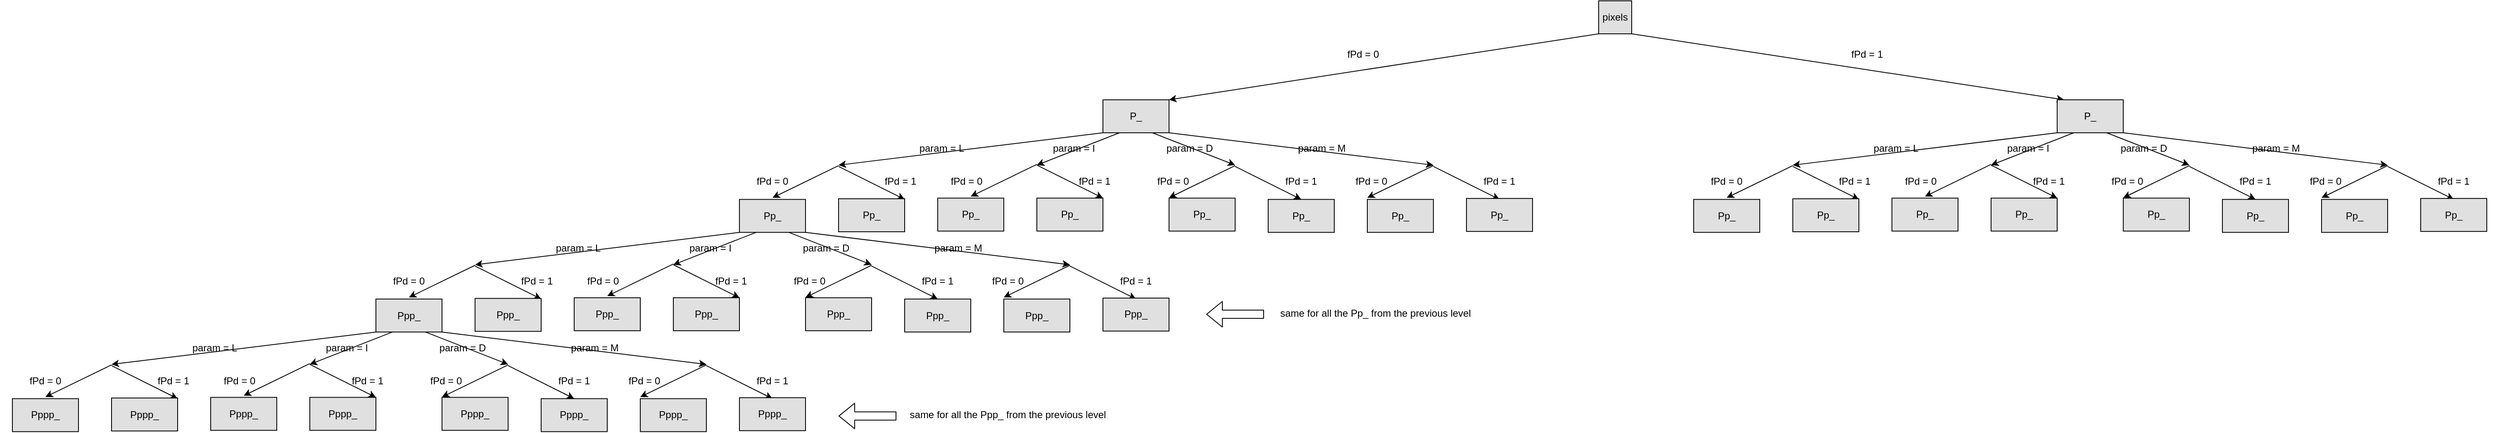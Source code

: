 <mxfile version="15.9.4" type="google"><diagram id="JkkTdEuqqo0cs8GWQDli" name="Page-1"><mxGraphModel dx="3033" dy="1677" grid="1" gridSize="10" guides="1" tooltips="1" connect="1" arrows="1" fold="1" page="1" pageScale="1" pageWidth="850" pageHeight="1100" math="0" shadow="0"><root><mxCell id="0"/><mxCell id="1" parent="0"/><mxCell id="d-iZw4PgkuesMLTho4SG-151" value="" style="rounded=0;whiteSpace=wrap;html=1;fillColor=#E0E0E0;strokeColor=#000000;" parent="1" vertex="1"><mxGeometry x="2045" y="240" width="40" height="40" as="geometry"/></mxCell><mxCell id="d-iZw4PgkuesMLTho4SG-152" value="pixels" style="text;html=1;strokeColor=none;fillColor=none;align=center;verticalAlign=middle;whiteSpace=wrap;rounded=0;" parent="1" vertex="1"><mxGeometry x="2045" y="250" width="40" height="20" as="geometry"/></mxCell><mxCell id="d-iZw4PgkuesMLTho4SG-154" value="" style="endArrow=classic;html=1;exitX=0;exitY=1;exitDx=0;exitDy=0;" parent="1" source="d-iZw4PgkuesMLTho4SG-151" edge="1"><mxGeometry width="50" height="50" relative="1" as="geometry"><mxPoint x="2035" y="290" as="sourcePoint"/><mxPoint x="1525" y="360" as="targetPoint"/></mxGeometry></mxCell><mxCell id="d-iZw4PgkuesMLTho4SG-157" value="P_" style="rounded=0;whiteSpace=wrap;html=1;fillColor=#E0E0E0;strokeColor=#000000;" parent="1" vertex="1"><mxGeometry x="1445" y="360" width="80" height="40" as="geometry"/></mxCell><mxCell id="d-iZw4PgkuesMLTho4SG-155" value="" style="endArrow=classic;html=1;exitX=1;exitY=1;exitDx=0;exitDy=0;" parent="1" source="d-iZw4PgkuesMLTho4SG-151" edge="1"><mxGeometry width="50" height="50" relative="1" as="geometry"><mxPoint x="2085" y="290" as="sourcePoint"/><mxPoint x="2608.333" y="360" as="targetPoint"/></mxGeometry></mxCell><mxCell id="d-iZw4PgkuesMLTho4SG-159" value="fPd = 1" style="text;html=1;strokeColor=none;fillColor=none;align=center;verticalAlign=middle;whiteSpace=wrap;rounded=0;" parent="1" vertex="1"><mxGeometry x="2315" y="294.7" width="110" height="20" as="geometry"/></mxCell><mxCell id="d-iZw4PgkuesMLTho4SG-160" value="fPd = 0" style="text;html=1;strokeColor=none;fillColor=none;align=center;verticalAlign=middle;whiteSpace=wrap;rounded=0;" parent="1" vertex="1"><mxGeometry x="1705" y="294.7" width="110" height="20" as="geometry"/></mxCell><mxCell id="d-iZw4PgkuesMLTho4SG-161" value="" style="endArrow=classic;html=1;exitX=0;exitY=1;exitDx=0;exitDy=0;" parent="1" source="d-iZw4PgkuesMLTho4SG-157" edge="1"><mxGeometry width="50" height="50" relative="1" as="geometry"><mxPoint x="1445" y="404" as="sourcePoint"/><mxPoint x="1125" y="439.21" as="targetPoint"/></mxGeometry></mxCell><mxCell id="d-iZw4PgkuesMLTho4SG-162" value="" style="endArrow=classic;html=1;exitX=0.25;exitY=1;exitDx=0;exitDy=0;" parent="1" source="d-iZw4PgkuesMLTho4SG-157" edge="1"><mxGeometry width="50" height="50" relative="1" as="geometry"><mxPoint x="1555.0" y="415.9" as="sourcePoint"/><mxPoint x="1365" y="439.21" as="targetPoint"/></mxGeometry></mxCell><mxCell id="d-iZw4PgkuesMLTho4SG-163" value="" style="endArrow=classic;html=1;exitX=0.75;exitY=1;exitDx=0;exitDy=0;" parent="1" source="d-iZw4PgkuesMLTho4SG-157" edge="1"><mxGeometry width="50" height="50" relative="1" as="geometry"><mxPoint x="1525" y="410.9" as="sourcePoint"/><mxPoint x="1605" y="439.21" as="targetPoint"/></mxGeometry></mxCell><mxCell id="d-iZw4PgkuesMLTho4SG-164" value="" style="endArrow=classic;html=1;exitX=1;exitY=1;exitDx=0;exitDy=0;" parent="1" source="d-iZw4PgkuesMLTho4SG-157" edge="1"><mxGeometry width="50" height="50" relative="1" as="geometry"><mxPoint x="1875" y="470" as="sourcePoint"/><mxPoint x="1845" y="439.21" as="targetPoint"/></mxGeometry></mxCell><mxCell id="d-iZw4PgkuesMLTho4SG-165" value="Pp_" style="rounded=0;whiteSpace=wrap;html=1;fillColor=#E0E0E0;strokeColor=#000000;" parent="1" vertex="1"><mxGeometry x="1245" y="479.21" width="80" height="40" as="geometry"/></mxCell><mxCell id="d-iZw4PgkuesMLTho4SG-167" value="Pp_" style="rounded=0;whiteSpace=wrap;html=1;fillColor=#E0E0E0;strokeColor=#000000;" parent="1" vertex="1"><mxGeometry x="1645" y="480.78" width="80" height="40" as="geometry"/></mxCell><mxCell id="d-iZw4PgkuesMLTho4SG-168" value="Pp_" style="rounded=0;whiteSpace=wrap;html=1;fillColor=#E0E0E0;strokeColor=#000000;" parent="1" vertex="1"><mxGeometry x="1765" y="480.78" width="80" height="40" as="geometry"/></mxCell><mxCell id="d-iZw4PgkuesMLTho4SG-169" value="" style="endArrow=classic;html=1;exitX=0;exitY=1;exitDx=0;exitDy=0;" parent="1" edge="1"><mxGeometry width="50" height="50" relative="1" as="geometry"><mxPoint x="1365" y="438.27" as="sourcePoint"/><mxPoint x="1285" y="477.21" as="targetPoint"/></mxGeometry></mxCell><mxCell id="d-iZw4PgkuesMLTho4SG-170" value="" style="endArrow=classic;html=1;" parent="1" edge="1"><mxGeometry width="50" height="50" relative="1" as="geometry"><mxPoint x="1365" y="439.21" as="sourcePoint"/><mxPoint x="1445" y="479.21" as="targetPoint"/></mxGeometry></mxCell><mxCell id="d-iZw4PgkuesMLTho4SG-171" value="" style="endArrow=classic;html=1;exitX=0;exitY=1;exitDx=0;exitDy=0;" parent="1" edge="1"><mxGeometry width="50" height="50" relative="1" as="geometry"><mxPoint x="1605" y="439.84" as="sourcePoint"/><mxPoint x="1525" y="478.78" as="targetPoint"/></mxGeometry></mxCell><mxCell id="d-iZw4PgkuesMLTho4SG-172" value="" style="endArrow=classic;html=1;" parent="1" edge="1"><mxGeometry width="50" height="50" relative="1" as="geometry"><mxPoint x="1605" y="440.78" as="sourcePoint"/><mxPoint x="1685" y="480.78" as="targetPoint"/></mxGeometry></mxCell><mxCell id="d-iZw4PgkuesMLTho4SG-173" value="" style="endArrow=classic;html=1;exitX=0;exitY=1;exitDx=0;exitDy=0;" parent="1" edge="1"><mxGeometry width="50" height="50" relative="1" as="geometry"><mxPoint x="1125" y="439.84" as="sourcePoint"/><mxPoint x="1045" y="478.78" as="targetPoint"/></mxGeometry></mxCell><mxCell id="d-iZw4PgkuesMLTho4SG-174" value="" style="endArrow=classic;html=1;" parent="1" edge="1"><mxGeometry width="50" height="50" relative="1" as="geometry"><mxPoint x="1125" y="440.78" as="sourcePoint"/><mxPoint x="1205" y="480.78" as="targetPoint"/></mxGeometry></mxCell><mxCell id="d-iZw4PgkuesMLTho4SG-175" value="" style="endArrow=classic;html=1;exitX=0;exitY=1;exitDx=0;exitDy=0;" parent="1" edge="1"><mxGeometry width="50" height="50" relative="1" as="geometry"><mxPoint x="1845" y="439.84" as="sourcePoint"/><mxPoint x="1765" y="478.78" as="targetPoint"/></mxGeometry></mxCell><mxCell id="d-iZw4PgkuesMLTho4SG-176" value="" style="endArrow=classic;html=1;" parent="1" edge="1"><mxGeometry width="50" height="50" relative="1" as="geometry"><mxPoint x="1845" y="440.78" as="sourcePoint"/><mxPoint x="1925" y="480.78" as="targetPoint"/></mxGeometry></mxCell><mxCell id="d-iZw4PgkuesMLTho4SG-177" value="Pp_" style="rounded=0;whiteSpace=wrap;html=1;fillColor=#E0E0E0;strokeColor=#000000;" parent="1" vertex="1"><mxGeometry x="1885" y="479.61" width="80" height="40" as="geometry"/></mxCell><mxCell id="d-iZw4PgkuesMLTho4SG-178" value="Pp_" style="rounded=0;whiteSpace=wrap;html=1;fillColor=#E0E0E0;strokeColor=#000000;" parent="1" vertex="1"><mxGeometry x="1525" y="479.21" width="80" height="40" as="geometry"/></mxCell><mxCell id="d-iZw4PgkuesMLTho4SG-179" value="Pp_" style="rounded=0;whiteSpace=wrap;html=1;fillColor=#E0E0E0;strokeColor=#000000;" parent="1" vertex="1"><mxGeometry x="1365" y="479.21" width="80" height="40" as="geometry"/></mxCell><mxCell id="d-iZw4PgkuesMLTho4SG-180" value="Pp_" style="rounded=0;whiteSpace=wrap;html=1;fillColor=#E0E0E0;strokeColor=#000000;" parent="1" vertex="1"><mxGeometry x="1125" y="480" width="80" height="40" as="geometry"/></mxCell><mxCell id="d-iZw4PgkuesMLTho4SG-181" value="Pp_" style="rounded=0;whiteSpace=wrap;html=1;fillColor=#E0E0E0;strokeColor=#000000;" parent="1" vertex="1"><mxGeometry x="1005" y="480.78" width="80" height="40" as="geometry"/></mxCell><mxCell id="d-iZw4PgkuesMLTho4SG-182" value="fPd = 0" style="text;html=1;strokeColor=none;fillColor=none;align=center;verticalAlign=middle;whiteSpace=wrap;rounded=0;" parent="1" vertex="1"><mxGeometry x="990" y="449.21" width="110" height="20" as="geometry"/></mxCell><mxCell id="d-iZw4PgkuesMLTho4SG-183" value="fPd = 1" style="text;html=1;strokeColor=none;fillColor=none;align=center;verticalAlign=middle;whiteSpace=wrap;rounded=0;" parent="1" vertex="1"><mxGeometry x="1145" y="449.21" width="110" height="20" as="geometry"/></mxCell><mxCell id="d-iZw4PgkuesMLTho4SG-185" value="fPd = 0" style="text;html=1;strokeColor=none;fillColor=none;align=center;verticalAlign=middle;whiteSpace=wrap;rounded=0;" parent="1" vertex="1"><mxGeometry x="1225" y="449.21" width="110" height="20" as="geometry"/></mxCell><mxCell id="d-iZw4PgkuesMLTho4SG-186" value="fPd = 1" style="text;html=1;strokeColor=none;fillColor=none;align=center;verticalAlign=middle;whiteSpace=wrap;rounded=0;" parent="1" vertex="1"><mxGeometry x="1380" y="449.21" width="110" height="20" as="geometry"/></mxCell><mxCell id="d-iZw4PgkuesMLTho4SG-187" value="fPd = 0" style="text;html=1;strokeColor=none;fillColor=none;align=center;verticalAlign=middle;whiteSpace=wrap;rounded=0;" parent="1" vertex="1"><mxGeometry x="1475" y="449.21" width="110" height="20" as="geometry"/></mxCell><mxCell id="d-iZw4PgkuesMLTho4SG-188" value="fPd = 1" style="text;html=1;strokeColor=none;fillColor=none;align=center;verticalAlign=middle;whiteSpace=wrap;rounded=0;" parent="1" vertex="1"><mxGeometry x="1630" y="449.21" width="110" height="20" as="geometry"/></mxCell><mxCell id="d-iZw4PgkuesMLTho4SG-189" value="fPd = 0" style="text;html=1;strokeColor=none;fillColor=none;align=center;verticalAlign=middle;whiteSpace=wrap;rounded=0;" parent="1" vertex="1"><mxGeometry x="1715" y="449.21" width="110" height="20" as="geometry"/></mxCell><mxCell id="d-iZw4PgkuesMLTho4SG-190" value="fPd = 1" style="text;html=1;strokeColor=none;fillColor=none;align=center;verticalAlign=middle;whiteSpace=wrap;rounded=0;" parent="1" vertex="1"><mxGeometry x="1870" y="449.21" width="110" height="20" as="geometry"/></mxCell><mxCell id="d-iZw4PgkuesMLTho4SG-191" value="param = L" style="text;html=1;strokeColor=none;fillColor=none;align=center;verticalAlign=middle;whiteSpace=wrap;rounded=0;" parent="1" vertex="1"><mxGeometry x="1195" y="409.21" width="110" height="20" as="geometry"/></mxCell><mxCell id="d-iZw4PgkuesMLTho4SG-192" value="param = D" style="text;html=1;strokeColor=none;fillColor=none;align=center;verticalAlign=middle;whiteSpace=wrap;rounded=0;" parent="1" vertex="1"><mxGeometry x="1495" y="409.21" width="110" height="20" as="geometry"/></mxCell><mxCell id="d-iZw4PgkuesMLTho4SG-193" value="param = I" style="text;html=1;strokeColor=none;fillColor=none;align=center;verticalAlign=middle;whiteSpace=wrap;rounded=0;" parent="1" vertex="1"><mxGeometry x="1355" y="409.21" width="110" height="20" as="geometry"/></mxCell><mxCell id="d-iZw4PgkuesMLTho4SG-194" value="param = M" style="text;html=1;strokeColor=none;fillColor=none;align=center;verticalAlign=middle;whiteSpace=wrap;rounded=0;" parent="1" vertex="1"><mxGeometry x="1655" y="409.21" width="110" height="20" as="geometry"/></mxCell><mxCell id="d-iZw4PgkuesMLTho4SG-195" value="P_" style="rounded=0;whiteSpace=wrap;html=1;fillColor=#E0E0E0;strokeColor=#000000;" parent="1" vertex="1"><mxGeometry x="2600" y="360" width="80" height="40" as="geometry"/></mxCell><mxCell id="d-iZw4PgkuesMLTho4SG-196" value="" style="endArrow=classic;html=1;exitX=0;exitY=1;exitDx=0;exitDy=0;" parent="1" source="d-iZw4PgkuesMLTho4SG-195" edge="1"><mxGeometry width="50" height="50" relative="1" as="geometry"><mxPoint x="2600" y="404" as="sourcePoint"/><mxPoint x="2280" y="439.21" as="targetPoint"/></mxGeometry></mxCell><mxCell id="d-iZw4PgkuesMLTho4SG-197" value="" style="endArrow=classic;html=1;exitX=0.25;exitY=1;exitDx=0;exitDy=0;" parent="1" source="d-iZw4PgkuesMLTho4SG-195" edge="1"><mxGeometry width="50" height="50" relative="1" as="geometry"><mxPoint x="2710" y="415.9" as="sourcePoint"/><mxPoint x="2520" y="439.21" as="targetPoint"/></mxGeometry></mxCell><mxCell id="d-iZw4PgkuesMLTho4SG-198" value="" style="endArrow=classic;html=1;exitX=0.75;exitY=1;exitDx=0;exitDy=0;" parent="1" source="d-iZw4PgkuesMLTho4SG-195" edge="1"><mxGeometry width="50" height="50" relative="1" as="geometry"><mxPoint x="2680" y="410.9" as="sourcePoint"/><mxPoint x="2760" y="439.21" as="targetPoint"/></mxGeometry></mxCell><mxCell id="d-iZw4PgkuesMLTho4SG-199" value="" style="endArrow=classic;html=1;exitX=1;exitY=1;exitDx=0;exitDy=0;" parent="1" source="d-iZw4PgkuesMLTho4SG-195" edge="1"><mxGeometry width="50" height="50" relative="1" as="geometry"><mxPoint x="3030" y="470" as="sourcePoint"/><mxPoint x="3000" y="439.21" as="targetPoint"/></mxGeometry></mxCell><mxCell id="d-iZw4PgkuesMLTho4SG-200" value="Pp_" style="rounded=0;whiteSpace=wrap;html=1;fillColor=#E0E0E0;strokeColor=#000000;" parent="1" vertex="1"><mxGeometry x="2400" y="479.21" width="80" height="40" as="geometry"/></mxCell><mxCell id="d-iZw4PgkuesMLTho4SG-201" value="Pp_" style="rounded=0;whiteSpace=wrap;html=1;fillColor=#E0E0E0;strokeColor=#000000;" parent="1" vertex="1"><mxGeometry x="2800" y="480.78" width="80" height="40" as="geometry"/></mxCell><mxCell id="d-iZw4PgkuesMLTho4SG-202" value="Pp_" style="rounded=0;whiteSpace=wrap;html=1;fillColor=#E0E0E0;strokeColor=#000000;" parent="1" vertex="1"><mxGeometry x="2920" y="480.78" width="80" height="40" as="geometry"/></mxCell><mxCell id="d-iZw4PgkuesMLTho4SG-203" value="" style="endArrow=classic;html=1;exitX=0;exitY=1;exitDx=0;exitDy=0;" parent="1" edge="1"><mxGeometry width="50" height="50" relative="1" as="geometry"><mxPoint x="2520" y="438.27" as="sourcePoint"/><mxPoint x="2440" y="477.21" as="targetPoint"/></mxGeometry></mxCell><mxCell id="d-iZw4PgkuesMLTho4SG-204" value="" style="endArrow=classic;html=1;" parent="1" edge="1"><mxGeometry width="50" height="50" relative="1" as="geometry"><mxPoint x="2520" y="439.21" as="sourcePoint"/><mxPoint x="2600" y="479.21" as="targetPoint"/></mxGeometry></mxCell><mxCell id="d-iZw4PgkuesMLTho4SG-205" value="" style="endArrow=classic;html=1;exitX=0;exitY=1;exitDx=0;exitDy=0;" parent="1" edge="1"><mxGeometry width="50" height="50" relative="1" as="geometry"><mxPoint x="2760" y="439.84" as="sourcePoint"/><mxPoint x="2680" y="478.78" as="targetPoint"/></mxGeometry></mxCell><mxCell id="d-iZw4PgkuesMLTho4SG-206" value="" style="endArrow=classic;html=1;" parent="1" edge="1"><mxGeometry width="50" height="50" relative="1" as="geometry"><mxPoint x="2760" y="440.78" as="sourcePoint"/><mxPoint x="2840" y="480.78" as="targetPoint"/></mxGeometry></mxCell><mxCell id="d-iZw4PgkuesMLTho4SG-207" value="" style="endArrow=classic;html=1;exitX=0;exitY=1;exitDx=0;exitDy=0;" parent="1" edge="1"><mxGeometry width="50" height="50" relative="1" as="geometry"><mxPoint x="2280" y="439.84" as="sourcePoint"/><mxPoint x="2200" y="478.78" as="targetPoint"/></mxGeometry></mxCell><mxCell id="d-iZw4PgkuesMLTho4SG-208" value="" style="endArrow=classic;html=1;" parent="1" edge="1"><mxGeometry width="50" height="50" relative="1" as="geometry"><mxPoint x="2280" y="440.78" as="sourcePoint"/><mxPoint x="2360" y="480.78" as="targetPoint"/></mxGeometry></mxCell><mxCell id="d-iZw4PgkuesMLTho4SG-209" value="" style="endArrow=classic;html=1;exitX=0;exitY=1;exitDx=0;exitDy=0;" parent="1" edge="1"><mxGeometry width="50" height="50" relative="1" as="geometry"><mxPoint x="3000" y="439.84" as="sourcePoint"/><mxPoint x="2920" y="478.78" as="targetPoint"/></mxGeometry></mxCell><mxCell id="d-iZw4PgkuesMLTho4SG-210" value="" style="endArrow=classic;html=1;" parent="1" edge="1"><mxGeometry width="50" height="50" relative="1" as="geometry"><mxPoint x="3000" y="440.78" as="sourcePoint"/><mxPoint x="3080" y="480.78" as="targetPoint"/></mxGeometry></mxCell><mxCell id="d-iZw4PgkuesMLTho4SG-211" value="Pp_" style="rounded=0;whiteSpace=wrap;html=1;fillColor=#E0E0E0;strokeColor=#000000;" parent="1" vertex="1"><mxGeometry x="3040" y="479.61" width="80" height="40" as="geometry"/></mxCell><mxCell id="d-iZw4PgkuesMLTho4SG-212" value="Pp_" style="rounded=0;whiteSpace=wrap;html=1;fillColor=#E0E0E0;strokeColor=#000000;" parent="1" vertex="1"><mxGeometry x="2680" y="479.21" width="80" height="40" as="geometry"/></mxCell><mxCell id="d-iZw4PgkuesMLTho4SG-213" value="Pp_" style="rounded=0;whiteSpace=wrap;html=1;fillColor=#E0E0E0;strokeColor=#000000;" parent="1" vertex="1"><mxGeometry x="2520" y="479.21" width="80" height="40" as="geometry"/></mxCell><mxCell id="d-iZw4PgkuesMLTho4SG-214" value="Pp_" style="rounded=0;whiteSpace=wrap;html=1;fillColor=#E0E0E0;strokeColor=#000000;" parent="1" vertex="1"><mxGeometry x="2280" y="480" width="80" height="40" as="geometry"/></mxCell><mxCell id="d-iZw4PgkuesMLTho4SG-215" value="Pp_" style="rounded=0;whiteSpace=wrap;html=1;fillColor=#E0E0E0;strokeColor=#000000;" parent="1" vertex="1"><mxGeometry x="2160" y="480.78" width="80" height="40" as="geometry"/></mxCell><mxCell id="d-iZw4PgkuesMLTho4SG-216" value="fPd = 0" style="text;html=1;strokeColor=none;fillColor=none;align=center;verticalAlign=middle;whiteSpace=wrap;rounded=0;" parent="1" vertex="1"><mxGeometry x="2145" y="449.21" width="110" height="20" as="geometry"/></mxCell><mxCell id="d-iZw4PgkuesMLTho4SG-217" value="fPd = 1" style="text;html=1;strokeColor=none;fillColor=none;align=center;verticalAlign=middle;whiteSpace=wrap;rounded=0;" parent="1" vertex="1"><mxGeometry x="2300" y="449.21" width="110" height="20" as="geometry"/></mxCell><mxCell id="d-iZw4PgkuesMLTho4SG-218" value="fPd = 0" style="text;html=1;strokeColor=none;fillColor=none;align=center;verticalAlign=middle;whiteSpace=wrap;rounded=0;" parent="1" vertex="1"><mxGeometry x="2380" y="449.21" width="110" height="20" as="geometry"/></mxCell><mxCell id="d-iZw4PgkuesMLTho4SG-219" value="fPd = 1" style="text;html=1;strokeColor=none;fillColor=none;align=center;verticalAlign=middle;whiteSpace=wrap;rounded=0;" parent="1" vertex="1"><mxGeometry x="2535" y="449.21" width="110" height="20" as="geometry"/></mxCell><mxCell id="d-iZw4PgkuesMLTho4SG-220" value="fPd = 0" style="text;html=1;strokeColor=none;fillColor=none;align=center;verticalAlign=middle;whiteSpace=wrap;rounded=0;" parent="1" vertex="1"><mxGeometry x="2630" y="449.21" width="110" height="20" as="geometry"/></mxCell><mxCell id="d-iZw4PgkuesMLTho4SG-221" value="fPd = 1" style="text;html=1;strokeColor=none;fillColor=none;align=center;verticalAlign=middle;whiteSpace=wrap;rounded=0;" parent="1" vertex="1"><mxGeometry x="2785" y="449.21" width="110" height="20" as="geometry"/></mxCell><mxCell id="d-iZw4PgkuesMLTho4SG-222" value="fPd = 0" style="text;html=1;strokeColor=none;fillColor=none;align=center;verticalAlign=middle;whiteSpace=wrap;rounded=0;" parent="1" vertex="1"><mxGeometry x="2870" y="449.21" width="110" height="20" as="geometry"/></mxCell><mxCell id="d-iZw4PgkuesMLTho4SG-223" value="fPd = 1" style="text;html=1;strokeColor=none;fillColor=none;align=center;verticalAlign=middle;whiteSpace=wrap;rounded=0;" parent="1" vertex="1"><mxGeometry x="3025" y="449.21" width="110" height="20" as="geometry"/></mxCell><mxCell id="d-iZw4PgkuesMLTho4SG-224" value="param = L" style="text;html=1;strokeColor=none;fillColor=none;align=center;verticalAlign=middle;whiteSpace=wrap;rounded=0;" parent="1" vertex="1"><mxGeometry x="2350" y="409.21" width="110" height="20" as="geometry"/></mxCell><mxCell id="d-iZw4PgkuesMLTho4SG-225" value="param = D" style="text;html=1;strokeColor=none;fillColor=none;align=center;verticalAlign=middle;whiteSpace=wrap;rounded=0;" parent="1" vertex="1"><mxGeometry x="2650" y="409.21" width="110" height="20" as="geometry"/></mxCell><mxCell id="d-iZw4PgkuesMLTho4SG-226" value="param = I" style="text;html=1;strokeColor=none;fillColor=none;align=center;verticalAlign=middle;whiteSpace=wrap;rounded=0;" parent="1" vertex="1"><mxGeometry x="2510" y="409.21" width="110" height="20" as="geometry"/></mxCell><mxCell id="d-iZw4PgkuesMLTho4SG-227" value="param = M" style="text;html=1;strokeColor=none;fillColor=none;align=center;verticalAlign=middle;whiteSpace=wrap;rounded=0;" parent="1" vertex="1"><mxGeometry x="2810" y="409.21" width="110" height="20" as="geometry"/></mxCell><mxCell id="d-iZw4PgkuesMLTho4SG-231" value="" style="endArrow=classic;html=1;exitX=0;exitY=1;exitDx=0;exitDy=0;" parent="1" edge="1"><mxGeometry width="50" height="50" relative="1" as="geometry"><mxPoint x="1005.0" y="520.79" as="sourcePoint"/><mxPoint x="685" y="560" as="targetPoint"/></mxGeometry></mxCell><mxCell id="d-iZw4PgkuesMLTho4SG-232" value="" style="endArrow=classic;html=1;exitX=0.25;exitY=1;exitDx=0;exitDy=0;" parent="1" edge="1"><mxGeometry width="50" height="50" relative="1" as="geometry"><mxPoint x="1025.0" y="520.79" as="sourcePoint"/><mxPoint x="925" y="560" as="targetPoint"/></mxGeometry></mxCell><mxCell id="d-iZw4PgkuesMLTho4SG-233" value="" style="endArrow=classic;html=1;exitX=0.75;exitY=1;exitDx=0;exitDy=0;" parent="1" edge="1"><mxGeometry width="50" height="50" relative="1" as="geometry"><mxPoint x="1065.0" y="520.79" as="sourcePoint"/><mxPoint x="1165" y="560" as="targetPoint"/></mxGeometry></mxCell><mxCell id="d-iZw4PgkuesMLTho4SG-234" value="" style="endArrow=classic;html=1;exitX=1;exitY=1;exitDx=0;exitDy=0;" parent="1" edge="1"><mxGeometry width="50" height="50" relative="1" as="geometry"><mxPoint x="1085.0" y="520.79" as="sourcePoint"/><mxPoint x="1405" y="560" as="targetPoint"/></mxGeometry></mxCell><mxCell id="d-iZw4PgkuesMLTho4SG-235" value="Ppp_" style="rounded=0;whiteSpace=wrap;html=1;fillColor=#E0E0E0;strokeColor=#000000;" parent="1" vertex="1"><mxGeometry x="805" y="600" width="80" height="40" as="geometry"/></mxCell><mxCell id="d-iZw4PgkuesMLTho4SG-236" value="Ppp_" style="rounded=0;whiteSpace=wrap;html=1;fillColor=#E0E0E0;strokeColor=#000000;" parent="1" vertex="1"><mxGeometry x="1205" y="601.57" width="80" height="40" as="geometry"/></mxCell><mxCell id="d-iZw4PgkuesMLTho4SG-237" value="Ppp_" style="rounded=0;whiteSpace=wrap;html=1;fillColor=#E0E0E0;strokeColor=#000000;" parent="1" vertex="1"><mxGeometry x="1325" y="601.57" width="80" height="40" as="geometry"/></mxCell><mxCell id="d-iZw4PgkuesMLTho4SG-238" value="" style="endArrow=classic;html=1;exitX=0;exitY=1;exitDx=0;exitDy=0;" parent="1" edge="1"><mxGeometry width="50" height="50" relative="1" as="geometry"><mxPoint x="925" y="559.06" as="sourcePoint"/><mxPoint x="845" y="598" as="targetPoint"/></mxGeometry></mxCell><mxCell id="d-iZw4PgkuesMLTho4SG-239" value="" style="endArrow=classic;html=1;" parent="1" edge="1"><mxGeometry width="50" height="50" relative="1" as="geometry"><mxPoint x="925" y="560" as="sourcePoint"/><mxPoint x="1005" y="600" as="targetPoint"/></mxGeometry></mxCell><mxCell id="d-iZw4PgkuesMLTho4SG-240" value="" style="endArrow=classic;html=1;exitX=0;exitY=1;exitDx=0;exitDy=0;" parent="1" edge="1"><mxGeometry width="50" height="50" relative="1" as="geometry"><mxPoint x="1165" y="560.63" as="sourcePoint"/><mxPoint x="1085" y="599.57" as="targetPoint"/></mxGeometry></mxCell><mxCell id="d-iZw4PgkuesMLTho4SG-241" value="" style="endArrow=classic;html=1;" parent="1" edge="1"><mxGeometry width="50" height="50" relative="1" as="geometry"><mxPoint x="1165" y="561.57" as="sourcePoint"/><mxPoint x="1245" y="601.57" as="targetPoint"/></mxGeometry></mxCell><mxCell id="d-iZw4PgkuesMLTho4SG-242" value="" style="endArrow=classic;html=1;exitX=0;exitY=1;exitDx=0;exitDy=0;" parent="1" edge="1"><mxGeometry width="50" height="50" relative="1" as="geometry"><mxPoint x="685" y="560.63" as="sourcePoint"/><mxPoint x="605" y="599.57" as="targetPoint"/></mxGeometry></mxCell><mxCell id="d-iZw4PgkuesMLTho4SG-243" value="" style="endArrow=classic;html=1;" parent="1" edge="1"><mxGeometry width="50" height="50" relative="1" as="geometry"><mxPoint x="685" y="561.57" as="sourcePoint"/><mxPoint x="765" y="601.57" as="targetPoint"/></mxGeometry></mxCell><mxCell id="d-iZw4PgkuesMLTho4SG-244" value="" style="endArrow=classic;html=1;exitX=0;exitY=1;exitDx=0;exitDy=0;" parent="1" edge="1"><mxGeometry width="50" height="50" relative="1" as="geometry"><mxPoint x="1405" y="560.63" as="sourcePoint"/><mxPoint x="1325" y="599.57" as="targetPoint"/></mxGeometry></mxCell><mxCell id="d-iZw4PgkuesMLTho4SG-245" value="" style="endArrow=classic;html=1;" parent="1" edge="1"><mxGeometry width="50" height="50" relative="1" as="geometry"><mxPoint x="1405" y="561.57" as="sourcePoint"/><mxPoint x="1485" y="601.57" as="targetPoint"/></mxGeometry></mxCell><mxCell id="d-iZw4PgkuesMLTho4SG-246" value="Ppp_" style="rounded=0;whiteSpace=wrap;html=1;fillColor=#E0E0E0;strokeColor=#000000;" parent="1" vertex="1"><mxGeometry x="1445" y="600.4" width="80" height="40" as="geometry"/></mxCell><mxCell id="d-iZw4PgkuesMLTho4SG-247" value="Ppp_" style="rounded=0;whiteSpace=wrap;html=1;fillColor=#E0E0E0;strokeColor=#000000;" parent="1" vertex="1"><mxGeometry x="1085" y="600.0" width="80" height="40" as="geometry"/></mxCell><mxCell id="d-iZw4PgkuesMLTho4SG-248" value="Ppp_" style="rounded=0;whiteSpace=wrap;html=1;fillColor=#E0E0E0;strokeColor=#000000;" parent="1" vertex="1"><mxGeometry x="925" y="600.0" width="80" height="40" as="geometry"/></mxCell><mxCell id="d-iZw4PgkuesMLTho4SG-249" value="Ppp_" style="rounded=0;whiteSpace=wrap;html=1;fillColor=#E0E0E0;strokeColor=#000000;" parent="1" vertex="1"><mxGeometry x="685" y="600.79" width="80" height="40" as="geometry"/></mxCell><mxCell id="d-iZw4PgkuesMLTho4SG-250" value="Ppp_" style="rounded=0;whiteSpace=wrap;html=1;fillColor=#E0E0E0;strokeColor=#000000;" parent="1" vertex="1"><mxGeometry x="565" y="601.57" width="80" height="40" as="geometry"/></mxCell><mxCell id="d-iZw4PgkuesMLTho4SG-251" value="fPd = 0" style="text;html=1;strokeColor=none;fillColor=none;align=center;verticalAlign=middle;whiteSpace=wrap;rounded=0;" parent="1" vertex="1"><mxGeometry x="550" y="570" width="110" height="20" as="geometry"/></mxCell><mxCell id="d-iZw4PgkuesMLTho4SG-252" value="fPd = 1" style="text;html=1;strokeColor=none;fillColor=none;align=center;verticalAlign=middle;whiteSpace=wrap;rounded=0;" parent="1" vertex="1"><mxGeometry x="705" y="570" width="110" height="20" as="geometry"/></mxCell><mxCell id="d-iZw4PgkuesMLTho4SG-253" value="fPd = 0" style="text;html=1;strokeColor=none;fillColor=none;align=center;verticalAlign=middle;whiteSpace=wrap;rounded=0;" parent="1" vertex="1"><mxGeometry x="785" y="570" width="110" height="20" as="geometry"/></mxCell><mxCell id="d-iZw4PgkuesMLTho4SG-254" value="fPd = 1" style="text;html=1;strokeColor=none;fillColor=none;align=center;verticalAlign=middle;whiteSpace=wrap;rounded=0;" parent="1" vertex="1"><mxGeometry x="940" y="570" width="110" height="20" as="geometry"/></mxCell><mxCell id="d-iZw4PgkuesMLTho4SG-255" value="fPd = 0" style="text;html=1;strokeColor=none;fillColor=none;align=center;verticalAlign=middle;whiteSpace=wrap;rounded=0;" parent="1" vertex="1"><mxGeometry x="1035" y="570" width="110" height="20" as="geometry"/></mxCell><mxCell id="d-iZw4PgkuesMLTho4SG-256" value="fPd = 1" style="text;html=1;strokeColor=none;fillColor=none;align=center;verticalAlign=middle;whiteSpace=wrap;rounded=0;" parent="1" vertex="1"><mxGeometry x="1190" y="570" width="110" height="20" as="geometry"/></mxCell><mxCell id="d-iZw4PgkuesMLTho4SG-257" value="fPd = 0" style="text;html=1;strokeColor=none;fillColor=none;align=center;verticalAlign=middle;whiteSpace=wrap;rounded=0;" parent="1" vertex="1"><mxGeometry x="1275" y="570" width="110" height="20" as="geometry"/></mxCell><mxCell id="d-iZw4PgkuesMLTho4SG-258" value="fPd = 1" style="text;html=1;strokeColor=none;fillColor=none;align=center;verticalAlign=middle;whiteSpace=wrap;rounded=0;" parent="1" vertex="1"><mxGeometry x="1430" y="570" width="110" height="20" as="geometry"/></mxCell><mxCell id="d-iZw4PgkuesMLTho4SG-259" value="param = L" style="text;html=1;strokeColor=none;fillColor=none;align=center;verticalAlign=middle;whiteSpace=wrap;rounded=0;" parent="1" vertex="1"><mxGeometry x="755" y="530" width="110" height="20" as="geometry"/></mxCell><mxCell id="d-iZw4PgkuesMLTho4SG-260" value="param = D" style="text;html=1;strokeColor=none;fillColor=none;align=center;verticalAlign=middle;whiteSpace=wrap;rounded=0;" parent="1" vertex="1"><mxGeometry x="1055" y="530" width="110" height="20" as="geometry"/></mxCell><mxCell id="d-iZw4PgkuesMLTho4SG-261" value="param = I" style="text;html=1;strokeColor=none;fillColor=none;align=center;verticalAlign=middle;whiteSpace=wrap;rounded=0;" parent="1" vertex="1"><mxGeometry x="915" y="530" width="110" height="20" as="geometry"/></mxCell><mxCell id="d-iZw4PgkuesMLTho4SG-262" value="param = M" style="text;html=1;strokeColor=none;fillColor=none;align=center;verticalAlign=middle;whiteSpace=wrap;rounded=0;" parent="1" vertex="1"><mxGeometry x="1215" y="530" width="110" height="20" as="geometry"/></mxCell><mxCell id="d-iZw4PgkuesMLTho4SG-263" value="same for all the Pp_ from the previous level" style="text;html=1;strokeColor=none;fillColor=none;align=center;verticalAlign=middle;whiteSpace=wrap;rounded=0;" parent="1" vertex="1"><mxGeometry x="1635" y="609" width="280" height="20" as="geometry"/></mxCell><mxCell id="d-iZw4PgkuesMLTho4SG-264" value="" style="shape=flexArrow;endArrow=classic;html=1;" parent="1" edge="1"><mxGeometry width="50" height="50" relative="1" as="geometry"><mxPoint x="1640" y="620" as="sourcePoint"/><mxPoint x="1570" y="620" as="targetPoint"/></mxGeometry></mxCell><mxCell id="d-iZw4PgkuesMLTho4SG-265" value="" style="endArrow=classic;html=1;exitX=0;exitY=1;exitDx=0;exitDy=0;" parent="1" edge="1"><mxGeometry width="50" height="50" relative="1" as="geometry"><mxPoint x="565" y="641.57" as="sourcePoint"/><mxPoint x="245.0" y="680.78" as="targetPoint"/></mxGeometry></mxCell><mxCell id="d-iZw4PgkuesMLTho4SG-266" value="" style="endArrow=classic;html=1;exitX=0.25;exitY=1;exitDx=0;exitDy=0;" parent="1" edge="1"><mxGeometry width="50" height="50" relative="1" as="geometry"><mxPoint x="585" y="641.57" as="sourcePoint"/><mxPoint x="485.0" y="680.78" as="targetPoint"/></mxGeometry></mxCell><mxCell id="d-iZw4PgkuesMLTho4SG-267" value="" style="endArrow=classic;html=1;exitX=0.75;exitY=1;exitDx=0;exitDy=0;" parent="1" edge="1"><mxGeometry width="50" height="50" relative="1" as="geometry"><mxPoint x="625" y="641.57" as="sourcePoint"/><mxPoint x="725" y="680.78" as="targetPoint"/></mxGeometry></mxCell><mxCell id="d-iZw4PgkuesMLTho4SG-268" value="" style="endArrow=classic;html=1;exitX=1;exitY=1;exitDx=0;exitDy=0;" parent="1" edge="1"><mxGeometry width="50" height="50" relative="1" as="geometry"><mxPoint x="645" y="641.57" as="sourcePoint"/><mxPoint x="965" y="680.78" as="targetPoint"/></mxGeometry></mxCell><mxCell id="d-iZw4PgkuesMLTho4SG-269" value="Pppp_" style="rounded=0;whiteSpace=wrap;html=1;fillColor=#E0E0E0;strokeColor=#000000;" parent="1" vertex="1"><mxGeometry x="365" y="720.78" width="80" height="40" as="geometry"/></mxCell><mxCell id="d-iZw4PgkuesMLTho4SG-270" value="Pppp_" style="rounded=0;whiteSpace=wrap;html=1;fillColor=#E0E0E0;strokeColor=#000000;" parent="1" vertex="1"><mxGeometry x="765" y="722.35" width="80" height="40" as="geometry"/></mxCell><mxCell id="d-iZw4PgkuesMLTho4SG-271" value="Pppp_" style="rounded=0;whiteSpace=wrap;html=1;fillColor=#E0E0E0;strokeColor=#000000;" parent="1" vertex="1"><mxGeometry x="885" y="722.35" width="80" height="40" as="geometry"/></mxCell><mxCell id="d-iZw4PgkuesMLTho4SG-272" value="" style="endArrow=classic;html=1;exitX=0;exitY=1;exitDx=0;exitDy=0;" parent="1" edge="1"><mxGeometry width="50" height="50" relative="1" as="geometry"><mxPoint x="485.0" y="679.84" as="sourcePoint"/><mxPoint x="405.0" y="718.78" as="targetPoint"/></mxGeometry></mxCell><mxCell id="d-iZw4PgkuesMLTho4SG-273" value="" style="endArrow=classic;html=1;" parent="1" edge="1"><mxGeometry width="50" height="50" relative="1" as="geometry"><mxPoint x="485.0" y="680.78" as="sourcePoint"/><mxPoint x="565" y="720.78" as="targetPoint"/></mxGeometry></mxCell><mxCell id="d-iZw4PgkuesMLTho4SG-274" value="" style="endArrow=classic;html=1;exitX=0;exitY=1;exitDx=0;exitDy=0;" parent="1" edge="1"><mxGeometry width="50" height="50" relative="1" as="geometry"><mxPoint x="725" y="681.41" as="sourcePoint"/><mxPoint x="645" y="720.35" as="targetPoint"/></mxGeometry></mxCell><mxCell id="d-iZw4PgkuesMLTho4SG-275" value="" style="endArrow=classic;html=1;" parent="1" edge="1"><mxGeometry width="50" height="50" relative="1" as="geometry"><mxPoint x="725" y="682.35" as="sourcePoint"/><mxPoint x="805" y="722.35" as="targetPoint"/></mxGeometry></mxCell><mxCell id="d-iZw4PgkuesMLTho4SG-276" value="" style="endArrow=classic;html=1;exitX=0;exitY=1;exitDx=0;exitDy=0;" parent="1" edge="1"><mxGeometry width="50" height="50" relative="1" as="geometry"><mxPoint x="245.0" y="681.41" as="sourcePoint"/><mxPoint x="165.0" y="720.35" as="targetPoint"/></mxGeometry></mxCell><mxCell id="d-iZw4PgkuesMLTho4SG-277" value="" style="endArrow=classic;html=1;" parent="1" edge="1"><mxGeometry width="50" height="50" relative="1" as="geometry"><mxPoint x="245.0" y="682.35" as="sourcePoint"/><mxPoint x="325.0" y="722.35" as="targetPoint"/></mxGeometry></mxCell><mxCell id="d-iZw4PgkuesMLTho4SG-278" value="" style="endArrow=classic;html=1;exitX=0;exitY=1;exitDx=0;exitDy=0;" parent="1" edge="1"><mxGeometry width="50" height="50" relative="1" as="geometry"><mxPoint x="965" y="681.41" as="sourcePoint"/><mxPoint x="885" y="720.35" as="targetPoint"/></mxGeometry></mxCell><mxCell id="d-iZw4PgkuesMLTho4SG-279" value="" style="endArrow=classic;html=1;" parent="1" edge="1"><mxGeometry width="50" height="50" relative="1" as="geometry"><mxPoint x="965" y="682.35" as="sourcePoint"/><mxPoint x="1045" y="722.35" as="targetPoint"/></mxGeometry></mxCell><mxCell id="d-iZw4PgkuesMLTho4SG-280" value="Pppp_" style="rounded=0;whiteSpace=wrap;html=1;fillColor=#E0E0E0;strokeColor=#000000;" parent="1" vertex="1"><mxGeometry x="1005" y="721.18" width="80" height="40" as="geometry"/></mxCell><mxCell id="d-iZw4PgkuesMLTho4SG-281" value="Pppp_" style="rounded=0;whiteSpace=wrap;html=1;fillColor=#E0E0E0;strokeColor=#000000;" parent="1" vertex="1"><mxGeometry x="645" y="720.78" width="80" height="40" as="geometry"/></mxCell><mxCell id="d-iZw4PgkuesMLTho4SG-282" value="Pppp_" style="rounded=0;whiteSpace=wrap;html=1;fillColor=#E0E0E0;strokeColor=#000000;" parent="1" vertex="1"><mxGeometry x="485" y="720.78" width="80" height="40" as="geometry"/></mxCell><mxCell id="d-iZw4PgkuesMLTho4SG-283" value="Pppp_" style="rounded=0;whiteSpace=wrap;html=1;fillColor=#E0E0E0;strokeColor=#000000;" parent="1" vertex="1"><mxGeometry x="245" y="721.57" width="80" height="40" as="geometry"/></mxCell><mxCell id="d-iZw4PgkuesMLTho4SG-284" value="Pppp_" style="rounded=0;whiteSpace=wrap;html=1;fillColor=#E0E0E0;strokeColor=#000000;" parent="1" vertex="1"><mxGeometry x="125" y="722.35" width="80" height="40" as="geometry"/></mxCell><mxCell id="d-iZw4PgkuesMLTho4SG-285" value="fPd = 0" style="text;html=1;strokeColor=none;fillColor=none;align=center;verticalAlign=middle;whiteSpace=wrap;rounded=0;" parent="1" vertex="1"><mxGeometry x="110" y="690.78" width="110" height="20" as="geometry"/></mxCell><mxCell id="d-iZw4PgkuesMLTho4SG-286" value="fPd = 1" style="text;html=1;strokeColor=none;fillColor=none;align=center;verticalAlign=middle;whiteSpace=wrap;rounded=0;" parent="1" vertex="1"><mxGeometry x="265" y="690.78" width="110" height="20" as="geometry"/></mxCell><mxCell id="d-iZw4PgkuesMLTho4SG-287" value="fPd = 0" style="text;html=1;strokeColor=none;fillColor=none;align=center;verticalAlign=middle;whiteSpace=wrap;rounded=0;" parent="1" vertex="1"><mxGeometry x="345" y="690.78" width="110" height="20" as="geometry"/></mxCell><mxCell id="d-iZw4PgkuesMLTho4SG-288" value="fPd = 1" style="text;html=1;strokeColor=none;fillColor=none;align=center;verticalAlign=middle;whiteSpace=wrap;rounded=0;" parent="1" vertex="1"><mxGeometry x="500" y="690.78" width="110" height="20" as="geometry"/></mxCell><mxCell id="d-iZw4PgkuesMLTho4SG-289" value="fPd = 0" style="text;html=1;strokeColor=none;fillColor=none;align=center;verticalAlign=middle;whiteSpace=wrap;rounded=0;" parent="1" vertex="1"><mxGeometry x="595" y="690.78" width="110" height="20" as="geometry"/></mxCell><mxCell id="d-iZw4PgkuesMLTho4SG-290" value="fPd = 1" style="text;html=1;strokeColor=none;fillColor=none;align=center;verticalAlign=middle;whiteSpace=wrap;rounded=0;" parent="1" vertex="1"><mxGeometry x="750" y="690.78" width="110" height="20" as="geometry"/></mxCell><mxCell id="d-iZw4PgkuesMLTho4SG-291" value="fPd = 0" style="text;html=1;strokeColor=none;fillColor=none;align=center;verticalAlign=middle;whiteSpace=wrap;rounded=0;" parent="1" vertex="1"><mxGeometry x="835" y="690.78" width="110" height="20" as="geometry"/></mxCell><mxCell id="d-iZw4PgkuesMLTho4SG-292" value="fPd = 1" style="text;html=1;strokeColor=none;fillColor=none;align=center;verticalAlign=middle;whiteSpace=wrap;rounded=0;" parent="1" vertex="1"><mxGeometry x="990" y="690.78" width="110" height="20" as="geometry"/></mxCell><mxCell id="d-iZw4PgkuesMLTho4SG-293" value="param = L" style="text;html=1;strokeColor=none;fillColor=none;align=center;verticalAlign=middle;whiteSpace=wrap;rounded=0;" parent="1" vertex="1"><mxGeometry x="315" y="650.78" width="110" height="20" as="geometry"/></mxCell><mxCell id="d-iZw4PgkuesMLTho4SG-294" value="param = D" style="text;html=1;strokeColor=none;fillColor=none;align=center;verticalAlign=middle;whiteSpace=wrap;rounded=0;" parent="1" vertex="1"><mxGeometry x="615" y="650.78" width="110" height="20" as="geometry"/></mxCell><mxCell id="d-iZw4PgkuesMLTho4SG-295" value="param = I" style="text;html=1;strokeColor=none;fillColor=none;align=center;verticalAlign=middle;whiteSpace=wrap;rounded=0;" parent="1" vertex="1"><mxGeometry x="475" y="650.78" width="110" height="20" as="geometry"/></mxCell><mxCell id="d-iZw4PgkuesMLTho4SG-296" value="param = M" style="text;html=1;strokeColor=none;fillColor=none;align=center;verticalAlign=middle;whiteSpace=wrap;rounded=0;" parent="1" vertex="1"><mxGeometry x="775" y="650.78" width="110" height="20" as="geometry"/></mxCell><mxCell id="d-iZw4PgkuesMLTho4SG-299" value="same for all the Ppp_ from the previous level" style="text;html=1;strokeColor=none;fillColor=none;align=center;verticalAlign=middle;whiteSpace=wrap;rounded=0;" parent="1" vertex="1"><mxGeometry x="1190" y="732.35" width="280" height="20" as="geometry"/></mxCell><mxCell id="d-iZw4PgkuesMLTho4SG-300" value="" style="shape=flexArrow;endArrow=classic;html=1;" parent="1" edge="1"><mxGeometry width="50" height="50" relative="1" as="geometry"><mxPoint x="1195" y="743.35" as="sourcePoint"/><mxPoint x="1125" y="743.35" as="targetPoint"/></mxGeometry></mxCell></root></mxGraphModel></diagram></mxfile>